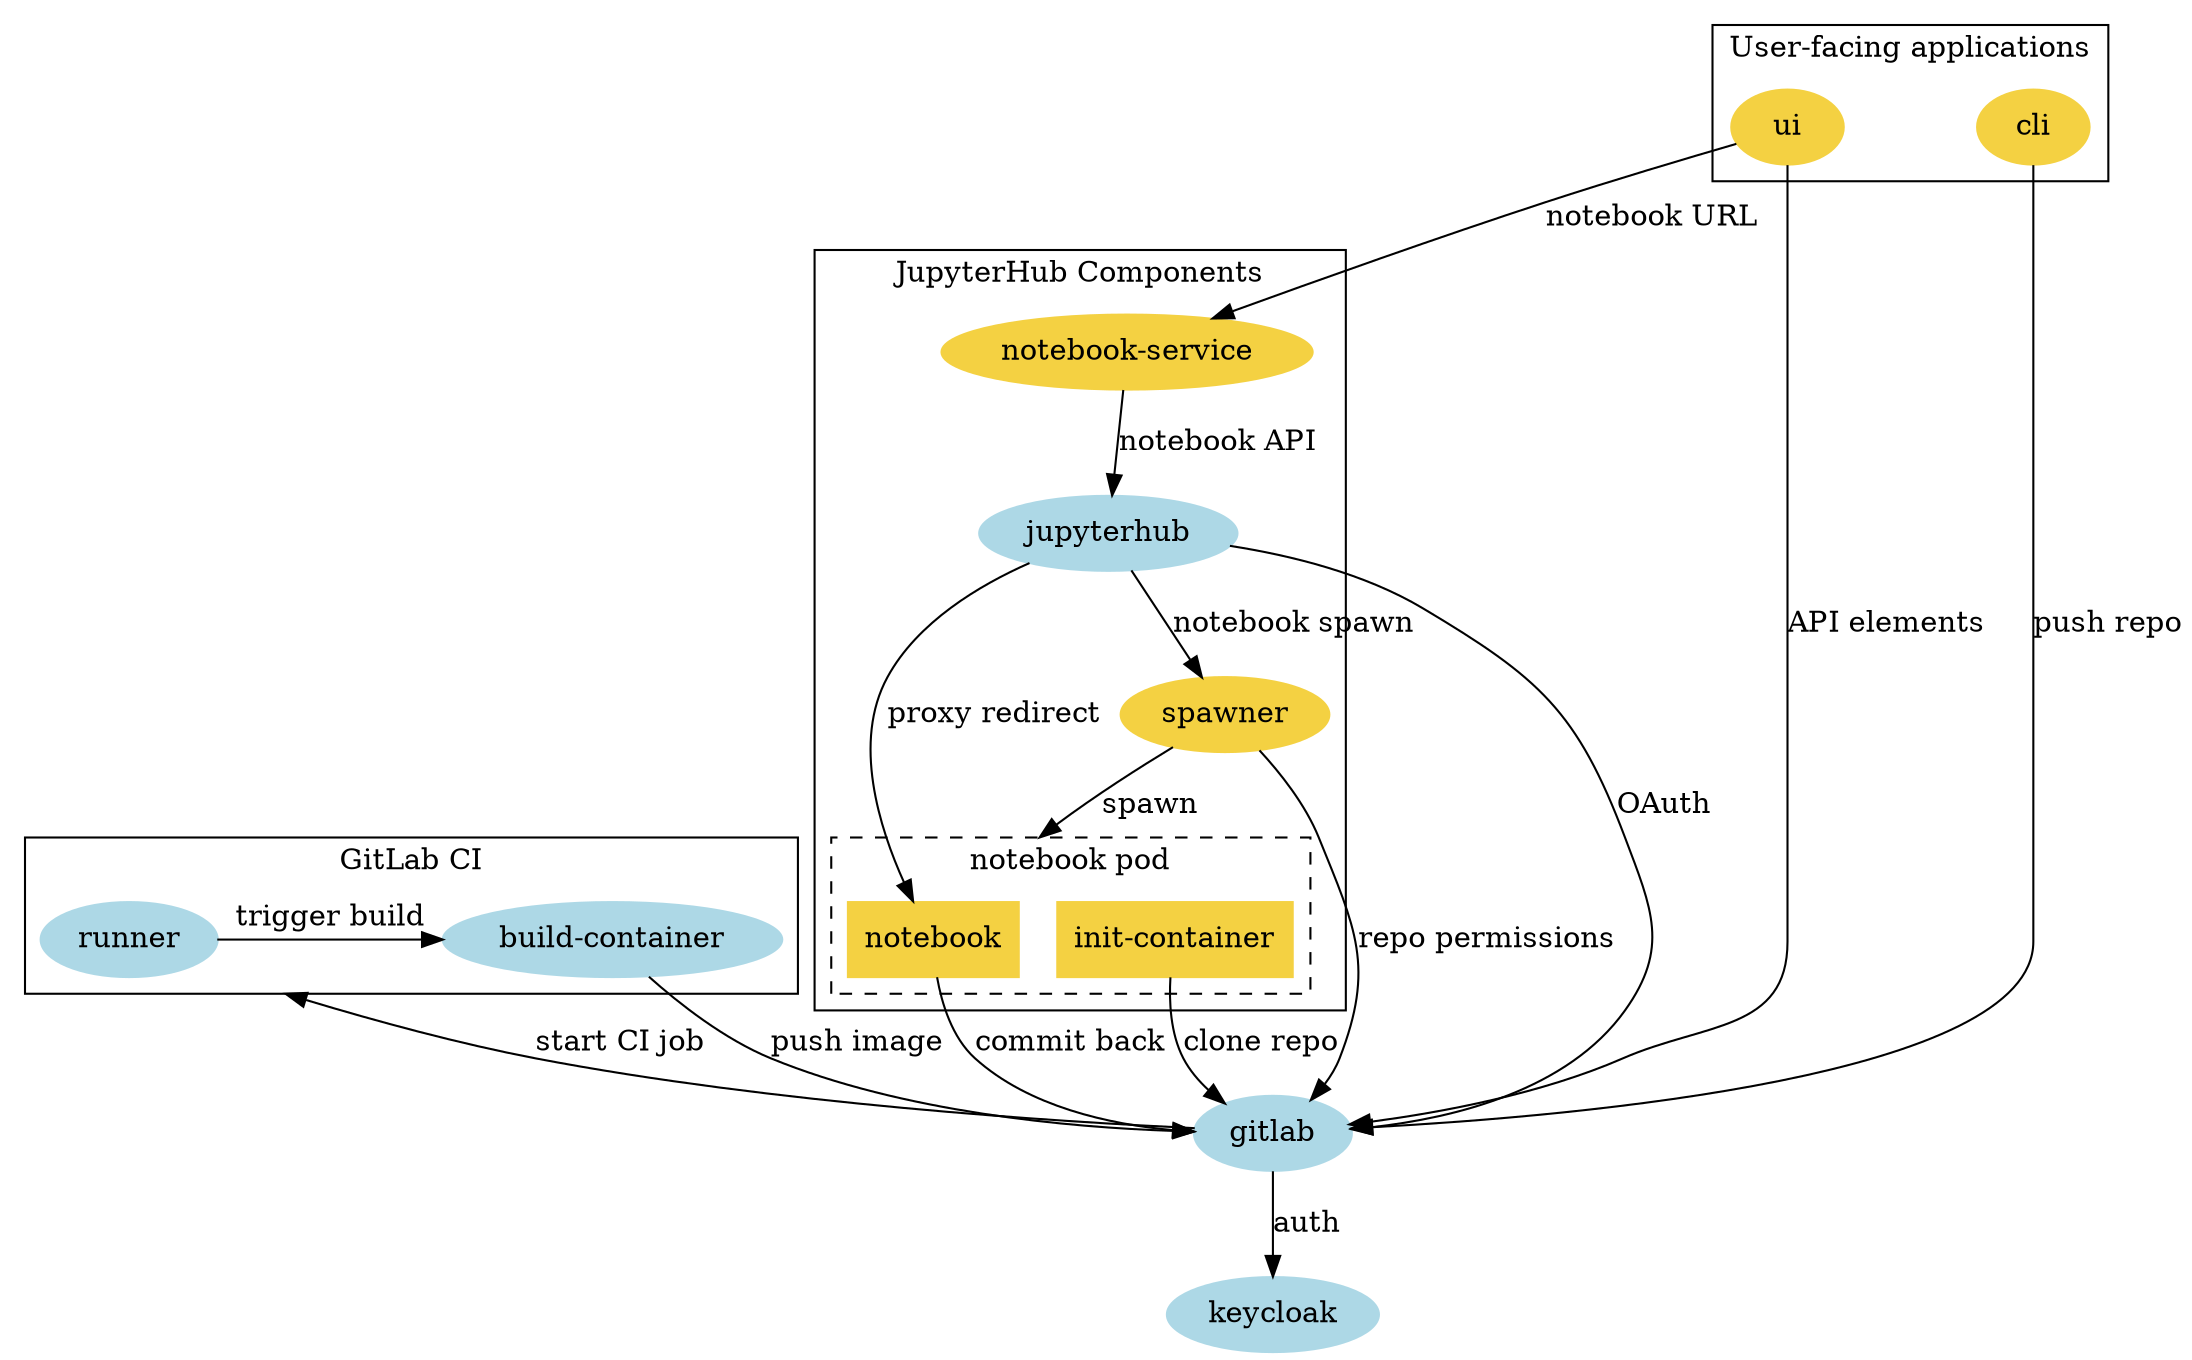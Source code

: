 digraph architecture {
  compound=true;


  gitlab [color="lightblue", style="filled"]
  keycloak [color="lightblue", style="filled"]
  ui [color="#f4d142", style="filled"]
  cli [color="#f4d142", style="filled"]
  jupyterhub [color="lightblue", style="filled"]
  "notebook-service" [color="#f4d142", style="filled"]
  spawner [color="#f4d142", style="filled"]
  "notebook" [shape="rect", color="#f4d142", style="filled"]
  "init-container" [shape="rect", color="#f4d142", style="filled"]
  runner [color="lightblue", style="filled"]
  "build-container" [color="lightblue", style="filled"]

  subgraph auth_layer {
    gitlab -> keycloak [label="auth"]
    // {rank=same; keycloak, gitlab};
  }

  subgraph cluster_client_side_apps {
    label="User-facing applications"
    ui
    cli
    {rank=same; ui, cli};
  }

  subgraph cluster_jupyterhub{
    label="JupyterHub Components"
    jupyterhub -> spawner [label="notebook spawn"]
    spawner -> notebook [label="spawn", lhead=cluster_notebook];
    jupyterhub -> notebook [label="proxy redirect"]
    "notebook-service" -> jupyterhub [label="notebook API"]

    subgraph cluster_notebook {
      label="notebook pod"
      style="dashed";
      "init-container"
      "notebook"
    }
  }

  subgraph cluster_ci {
    rankdir=LR;
    label="GitLab CI"
    runner -> "build-container" [label="trigger build"]
    {rank=same; "runner", "build-container"};
  }

  spawner -> gitlab [label="repo permissions"]
  jupyterhub -> gitlab [label="OAuth"]
  "notebook" -> "gitlab" [label="commit back"]
  "init-container" -> "gitlab" [label="clone repo"]
  "build-container" -> gitlab [label="push image"]
  gitlab -> runner [label="start CI job", lhead=cluster_ci]

  cli -> gitlab [label="push repo"]
  ui -> gitlab [label="API elements"]
  ui -> "notebook-service" [label="notebook URL"]
}
